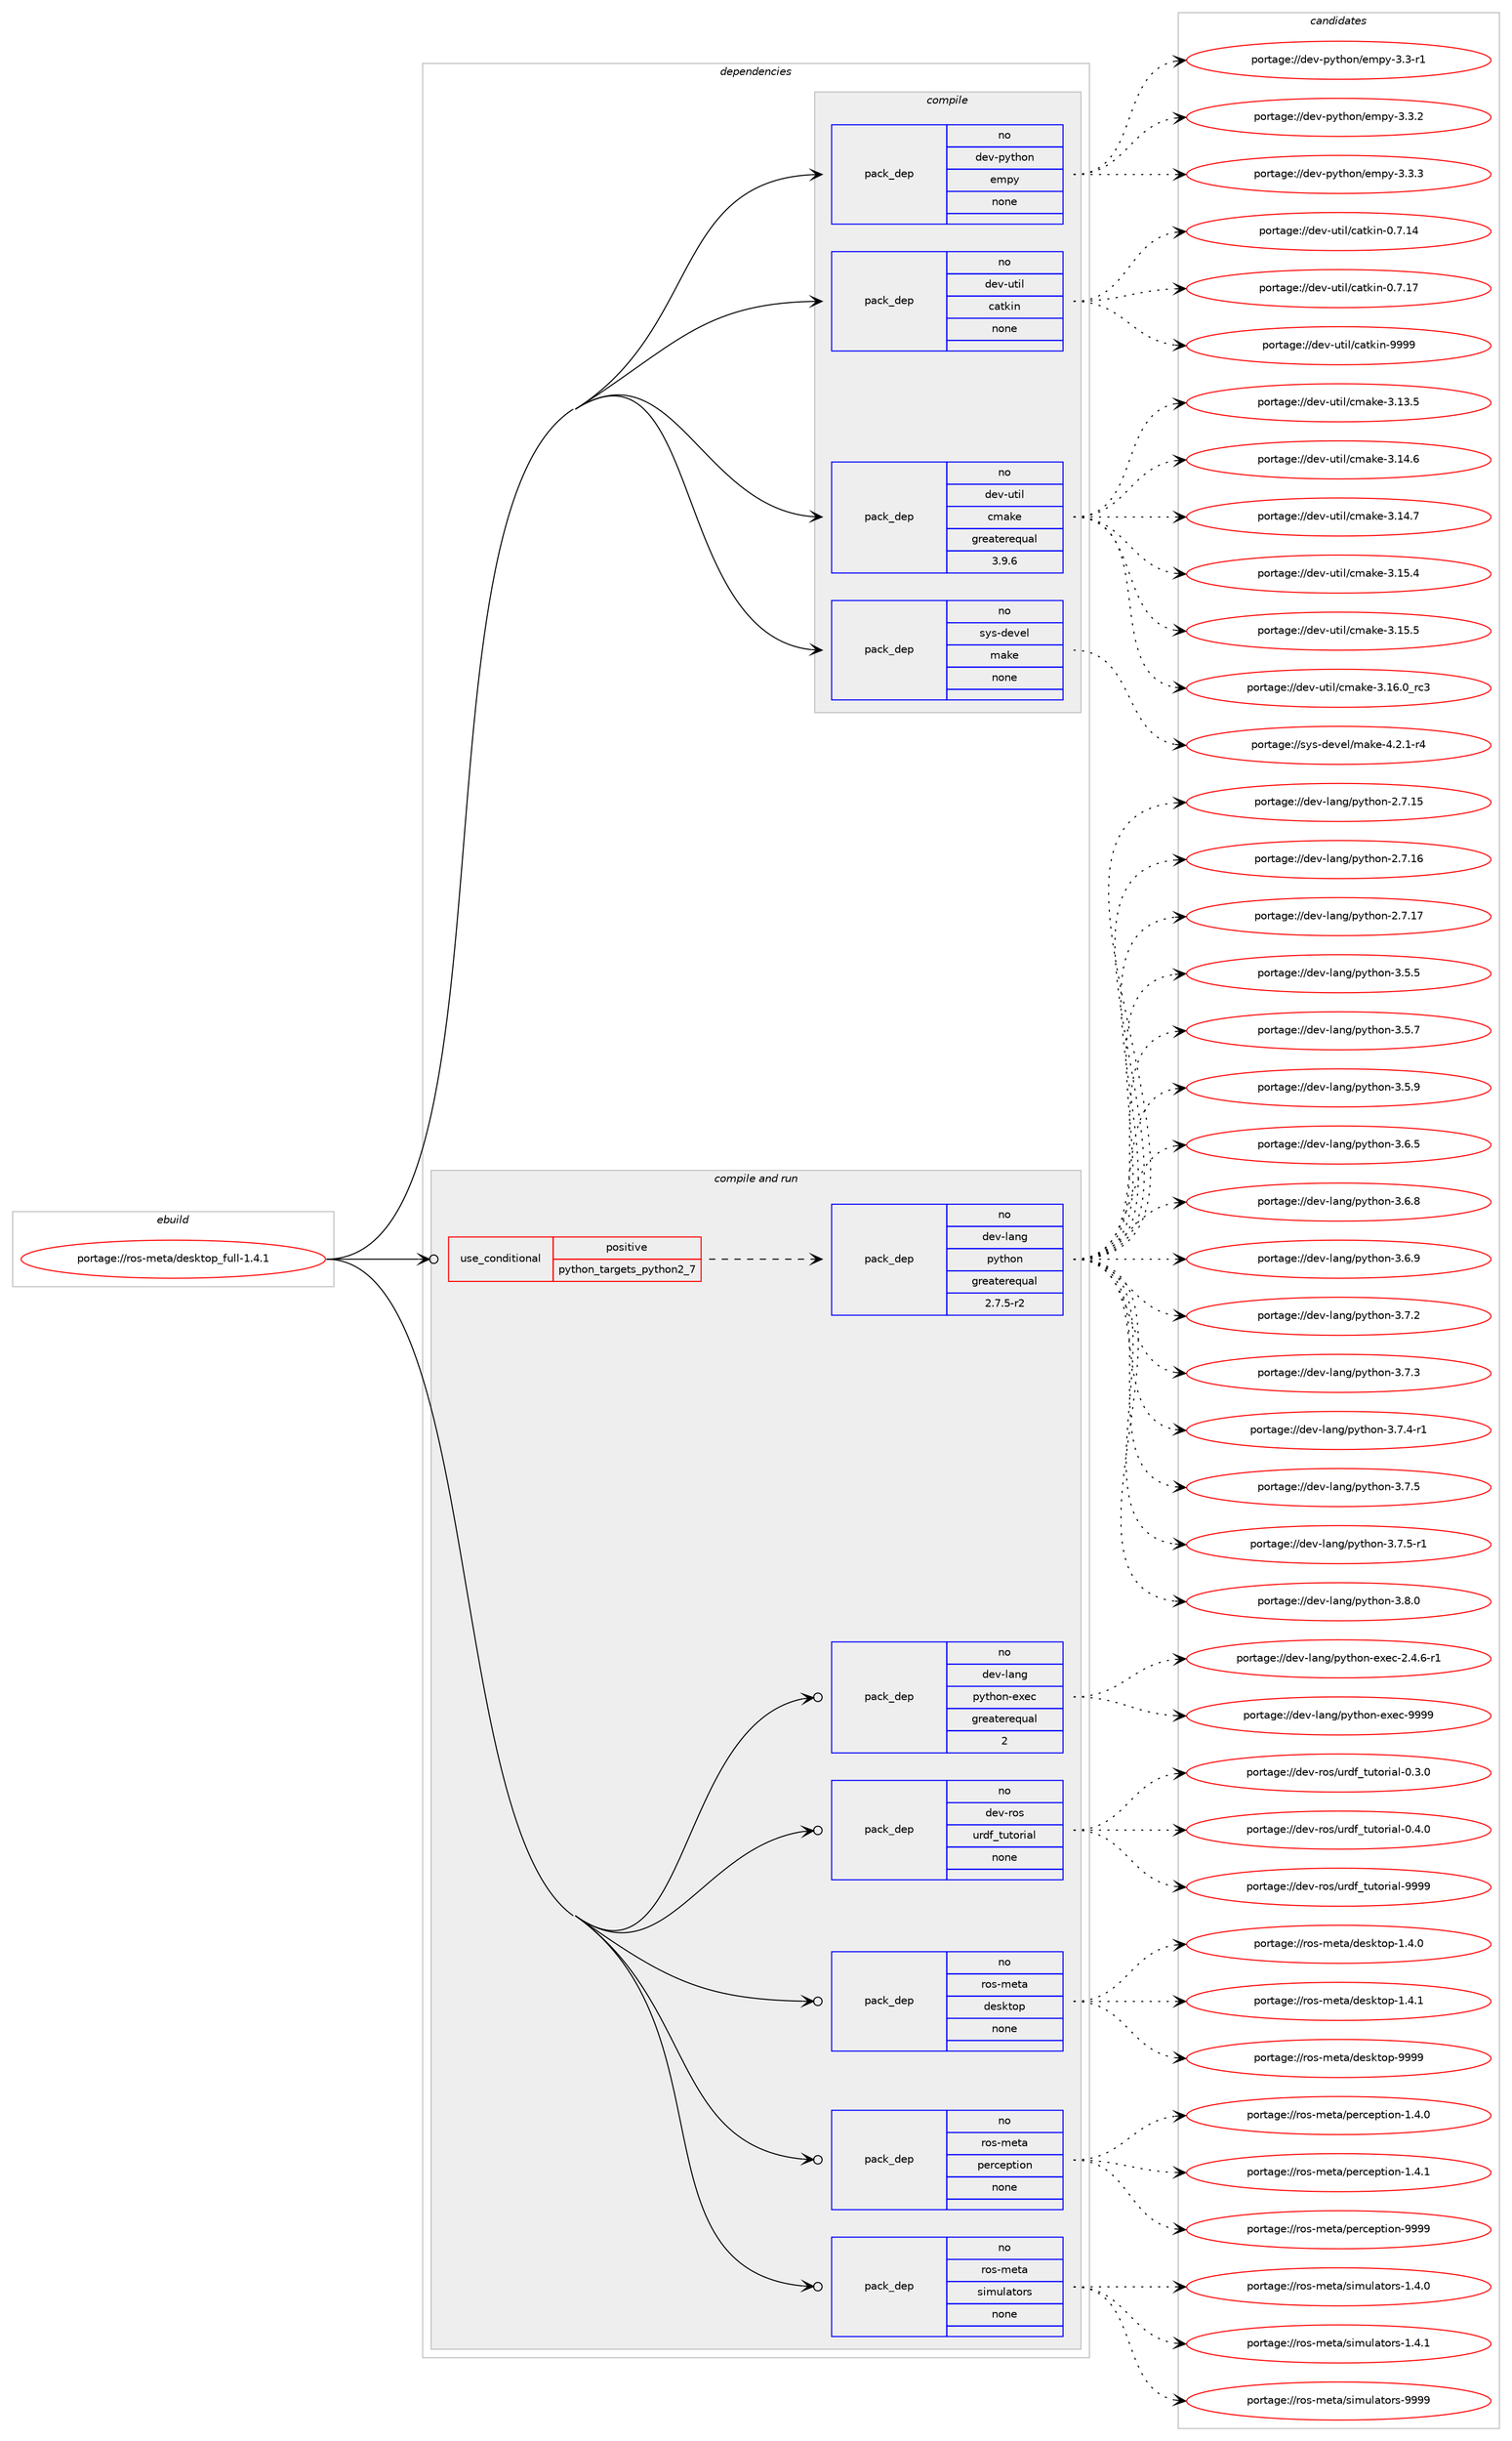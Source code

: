 digraph prolog {

# *************
# Graph options
# *************

newrank=true;
concentrate=true;
compound=true;
graph [rankdir=LR,fontname=Helvetica,fontsize=10,ranksep=1.5];#, ranksep=2.5, nodesep=0.2];
edge  [arrowhead=vee];
node  [fontname=Helvetica,fontsize=10];

# **********
# The ebuild
# **********

subgraph cluster_leftcol {
color=gray;
rank=same;
label=<<i>ebuild</i>>;
id [label="portage://ros-meta/desktop_full-1.4.1", color=red, width=4, href="../ros-meta/desktop_full-1.4.1.svg"];
}

# ****************
# The dependencies
# ****************

subgraph cluster_midcol {
color=gray;
label=<<i>dependencies</i>>;
subgraph cluster_compile {
fillcolor="#eeeeee";
style=filled;
label=<<i>compile</i>>;
subgraph pack278031 {
dependency379230 [label=<<TABLE BORDER="0" CELLBORDER="1" CELLSPACING="0" CELLPADDING="4" WIDTH="220"><TR><TD ROWSPAN="6" CELLPADDING="30">pack_dep</TD></TR><TR><TD WIDTH="110">no</TD></TR><TR><TD>dev-python</TD></TR><TR><TD>empy</TD></TR><TR><TD>none</TD></TR><TR><TD></TD></TR></TABLE>>, shape=none, color=blue];
}
id:e -> dependency379230:w [weight=20,style="solid",arrowhead="vee"];
subgraph pack278032 {
dependency379231 [label=<<TABLE BORDER="0" CELLBORDER="1" CELLSPACING="0" CELLPADDING="4" WIDTH="220"><TR><TD ROWSPAN="6" CELLPADDING="30">pack_dep</TD></TR><TR><TD WIDTH="110">no</TD></TR><TR><TD>dev-util</TD></TR><TR><TD>catkin</TD></TR><TR><TD>none</TD></TR><TR><TD></TD></TR></TABLE>>, shape=none, color=blue];
}
id:e -> dependency379231:w [weight=20,style="solid",arrowhead="vee"];
subgraph pack278033 {
dependency379232 [label=<<TABLE BORDER="0" CELLBORDER="1" CELLSPACING="0" CELLPADDING="4" WIDTH="220"><TR><TD ROWSPAN="6" CELLPADDING="30">pack_dep</TD></TR><TR><TD WIDTH="110">no</TD></TR><TR><TD>dev-util</TD></TR><TR><TD>cmake</TD></TR><TR><TD>greaterequal</TD></TR><TR><TD>3.9.6</TD></TR></TABLE>>, shape=none, color=blue];
}
id:e -> dependency379232:w [weight=20,style="solid",arrowhead="vee"];
subgraph pack278034 {
dependency379233 [label=<<TABLE BORDER="0" CELLBORDER="1" CELLSPACING="0" CELLPADDING="4" WIDTH="220"><TR><TD ROWSPAN="6" CELLPADDING="30">pack_dep</TD></TR><TR><TD WIDTH="110">no</TD></TR><TR><TD>sys-devel</TD></TR><TR><TD>make</TD></TR><TR><TD>none</TD></TR><TR><TD></TD></TR></TABLE>>, shape=none, color=blue];
}
id:e -> dependency379233:w [weight=20,style="solid",arrowhead="vee"];
}
subgraph cluster_compileandrun {
fillcolor="#eeeeee";
style=filled;
label=<<i>compile and run</i>>;
subgraph cond94779 {
dependency379234 [label=<<TABLE BORDER="0" CELLBORDER="1" CELLSPACING="0" CELLPADDING="4"><TR><TD ROWSPAN="3" CELLPADDING="10">use_conditional</TD></TR><TR><TD>positive</TD></TR><TR><TD>python_targets_python2_7</TD></TR></TABLE>>, shape=none, color=red];
subgraph pack278035 {
dependency379235 [label=<<TABLE BORDER="0" CELLBORDER="1" CELLSPACING="0" CELLPADDING="4" WIDTH="220"><TR><TD ROWSPAN="6" CELLPADDING="30">pack_dep</TD></TR><TR><TD WIDTH="110">no</TD></TR><TR><TD>dev-lang</TD></TR><TR><TD>python</TD></TR><TR><TD>greaterequal</TD></TR><TR><TD>2.7.5-r2</TD></TR></TABLE>>, shape=none, color=blue];
}
dependency379234:e -> dependency379235:w [weight=20,style="dashed",arrowhead="vee"];
}
id:e -> dependency379234:w [weight=20,style="solid",arrowhead="odotvee"];
subgraph pack278036 {
dependency379236 [label=<<TABLE BORDER="0" CELLBORDER="1" CELLSPACING="0" CELLPADDING="4" WIDTH="220"><TR><TD ROWSPAN="6" CELLPADDING="30">pack_dep</TD></TR><TR><TD WIDTH="110">no</TD></TR><TR><TD>dev-lang</TD></TR><TR><TD>python-exec</TD></TR><TR><TD>greaterequal</TD></TR><TR><TD>2</TD></TR></TABLE>>, shape=none, color=blue];
}
id:e -> dependency379236:w [weight=20,style="solid",arrowhead="odotvee"];
subgraph pack278037 {
dependency379237 [label=<<TABLE BORDER="0" CELLBORDER="1" CELLSPACING="0" CELLPADDING="4" WIDTH="220"><TR><TD ROWSPAN="6" CELLPADDING="30">pack_dep</TD></TR><TR><TD WIDTH="110">no</TD></TR><TR><TD>dev-ros</TD></TR><TR><TD>urdf_tutorial</TD></TR><TR><TD>none</TD></TR><TR><TD></TD></TR></TABLE>>, shape=none, color=blue];
}
id:e -> dependency379237:w [weight=20,style="solid",arrowhead="odotvee"];
subgraph pack278038 {
dependency379238 [label=<<TABLE BORDER="0" CELLBORDER="1" CELLSPACING="0" CELLPADDING="4" WIDTH="220"><TR><TD ROWSPAN="6" CELLPADDING="30">pack_dep</TD></TR><TR><TD WIDTH="110">no</TD></TR><TR><TD>ros-meta</TD></TR><TR><TD>desktop</TD></TR><TR><TD>none</TD></TR><TR><TD></TD></TR></TABLE>>, shape=none, color=blue];
}
id:e -> dependency379238:w [weight=20,style="solid",arrowhead="odotvee"];
subgraph pack278039 {
dependency379239 [label=<<TABLE BORDER="0" CELLBORDER="1" CELLSPACING="0" CELLPADDING="4" WIDTH="220"><TR><TD ROWSPAN="6" CELLPADDING="30">pack_dep</TD></TR><TR><TD WIDTH="110">no</TD></TR><TR><TD>ros-meta</TD></TR><TR><TD>perception</TD></TR><TR><TD>none</TD></TR><TR><TD></TD></TR></TABLE>>, shape=none, color=blue];
}
id:e -> dependency379239:w [weight=20,style="solid",arrowhead="odotvee"];
subgraph pack278040 {
dependency379240 [label=<<TABLE BORDER="0" CELLBORDER="1" CELLSPACING="0" CELLPADDING="4" WIDTH="220"><TR><TD ROWSPAN="6" CELLPADDING="30">pack_dep</TD></TR><TR><TD WIDTH="110">no</TD></TR><TR><TD>ros-meta</TD></TR><TR><TD>simulators</TD></TR><TR><TD>none</TD></TR><TR><TD></TD></TR></TABLE>>, shape=none, color=blue];
}
id:e -> dependency379240:w [weight=20,style="solid",arrowhead="odotvee"];
}
subgraph cluster_run {
fillcolor="#eeeeee";
style=filled;
label=<<i>run</i>>;
}
}

# **************
# The candidates
# **************

subgraph cluster_choices {
rank=same;
color=gray;
label=<<i>candidates</i>>;

subgraph choice278031 {
color=black;
nodesep=1;
choiceportage1001011184511212111610411111047101109112121455146514511449 [label="portage://dev-python/empy-3.3-r1", color=red, width=4,href="../dev-python/empy-3.3-r1.svg"];
choiceportage1001011184511212111610411111047101109112121455146514650 [label="portage://dev-python/empy-3.3.2", color=red, width=4,href="../dev-python/empy-3.3.2.svg"];
choiceportage1001011184511212111610411111047101109112121455146514651 [label="portage://dev-python/empy-3.3.3", color=red, width=4,href="../dev-python/empy-3.3.3.svg"];
dependency379230:e -> choiceportage1001011184511212111610411111047101109112121455146514511449:w [style=dotted,weight="100"];
dependency379230:e -> choiceportage1001011184511212111610411111047101109112121455146514650:w [style=dotted,weight="100"];
dependency379230:e -> choiceportage1001011184511212111610411111047101109112121455146514651:w [style=dotted,weight="100"];
}
subgraph choice278032 {
color=black;
nodesep=1;
choiceportage1001011184511711610510847999711610710511045484655464952 [label="portage://dev-util/catkin-0.7.14", color=red, width=4,href="../dev-util/catkin-0.7.14.svg"];
choiceportage1001011184511711610510847999711610710511045484655464955 [label="portage://dev-util/catkin-0.7.17", color=red, width=4,href="../dev-util/catkin-0.7.17.svg"];
choiceportage100101118451171161051084799971161071051104557575757 [label="portage://dev-util/catkin-9999", color=red, width=4,href="../dev-util/catkin-9999.svg"];
dependency379231:e -> choiceportage1001011184511711610510847999711610710511045484655464952:w [style=dotted,weight="100"];
dependency379231:e -> choiceportage1001011184511711610510847999711610710511045484655464955:w [style=dotted,weight="100"];
dependency379231:e -> choiceportage100101118451171161051084799971161071051104557575757:w [style=dotted,weight="100"];
}
subgraph choice278033 {
color=black;
nodesep=1;
choiceportage1001011184511711610510847991099710710145514649514653 [label="portage://dev-util/cmake-3.13.5", color=red, width=4,href="../dev-util/cmake-3.13.5.svg"];
choiceportage1001011184511711610510847991099710710145514649524654 [label="portage://dev-util/cmake-3.14.6", color=red, width=4,href="../dev-util/cmake-3.14.6.svg"];
choiceportage1001011184511711610510847991099710710145514649524655 [label="portage://dev-util/cmake-3.14.7", color=red, width=4,href="../dev-util/cmake-3.14.7.svg"];
choiceportage1001011184511711610510847991099710710145514649534652 [label="portage://dev-util/cmake-3.15.4", color=red, width=4,href="../dev-util/cmake-3.15.4.svg"];
choiceportage1001011184511711610510847991099710710145514649534653 [label="portage://dev-util/cmake-3.15.5", color=red, width=4,href="../dev-util/cmake-3.15.5.svg"];
choiceportage1001011184511711610510847991099710710145514649544648951149951 [label="portage://dev-util/cmake-3.16.0_rc3", color=red, width=4,href="../dev-util/cmake-3.16.0_rc3.svg"];
dependency379232:e -> choiceportage1001011184511711610510847991099710710145514649514653:w [style=dotted,weight="100"];
dependency379232:e -> choiceportage1001011184511711610510847991099710710145514649524654:w [style=dotted,weight="100"];
dependency379232:e -> choiceportage1001011184511711610510847991099710710145514649524655:w [style=dotted,weight="100"];
dependency379232:e -> choiceportage1001011184511711610510847991099710710145514649534652:w [style=dotted,weight="100"];
dependency379232:e -> choiceportage1001011184511711610510847991099710710145514649534653:w [style=dotted,weight="100"];
dependency379232:e -> choiceportage1001011184511711610510847991099710710145514649544648951149951:w [style=dotted,weight="100"];
}
subgraph choice278034 {
color=black;
nodesep=1;
choiceportage1151211154510010111810110847109971071014552465046494511452 [label="portage://sys-devel/make-4.2.1-r4", color=red, width=4,href="../sys-devel/make-4.2.1-r4.svg"];
dependency379233:e -> choiceportage1151211154510010111810110847109971071014552465046494511452:w [style=dotted,weight="100"];
}
subgraph choice278035 {
color=black;
nodesep=1;
choiceportage10010111845108971101034711212111610411111045504655464953 [label="portage://dev-lang/python-2.7.15", color=red, width=4,href="../dev-lang/python-2.7.15.svg"];
choiceportage10010111845108971101034711212111610411111045504655464954 [label="portage://dev-lang/python-2.7.16", color=red, width=4,href="../dev-lang/python-2.7.16.svg"];
choiceportage10010111845108971101034711212111610411111045504655464955 [label="portage://dev-lang/python-2.7.17", color=red, width=4,href="../dev-lang/python-2.7.17.svg"];
choiceportage100101118451089711010347112121116104111110455146534653 [label="portage://dev-lang/python-3.5.5", color=red, width=4,href="../dev-lang/python-3.5.5.svg"];
choiceportage100101118451089711010347112121116104111110455146534655 [label="portage://dev-lang/python-3.5.7", color=red, width=4,href="../dev-lang/python-3.5.7.svg"];
choiceportage100101118451089711010347112121116104111110455146534657 [label="portage://dev-lang/python-3.5.9", color=red, width=4,href="../dev-lang/python-3.5.9.svg"];
choiceportage100101118451089711010347112121116104111110455146544653 [label="portage://dev-lang/python-3.6.5", color=red, width=4,href="../dev-lang/python-3.6.5.svg"];
choiceportage100101118451089711010347112121116104111110455146544656 [label="portage://dev-lang/python-3.6.8", color=red, width=4,href="../dev-lang/python-3.6.8.svg"];
choiceportage100101118451089711010347112121116104111110455146544657 [label="portage://dev-lang/python-3.6.9", color=red, width=4,href="../dev-lang/python-3.6.9.svg"];
choiceportage100101118451089711010347112121116104111110455146554650 [label="portage://dev-lang/python-3.7.2", color=red, width=4,href="../dev-lang/python-3.7.2.svg"];
choiceportage100101118451089711010347112121116104111110455146554651 [label="portage://dev-lang/python-3.7.3", color=red, width=4,href="../dev-lang/python-3.7.3.svg"];
choiceportage1001011184510897110103471121211161041111104551465546524511449 [label="portage://dev-lang/python-3.7.4-r1", color=red, width=4,href="../dev-lang/python-3.7.4-r1.svg"];
choiceportage100101118451089711010347112121116104111110455146554653 [label="portage://dev-lang/python-3.7.5", color=red, width=4,href="../dev-lang/python-3.7.5.svg"];
choiceportage1001011184510897110103471121211161041111104551465546534511449 [label="portage://dev-lang/python-3.7.5-r1", color=red, width=4,href="../dev-lang/python-3.7.5-r1.svg"];
choiceportage100101118451089711010347112121116104111110455146564648 [label="portage://dev-lang/python-3.8.0", color=red, width=4,href="../dev-lang/python-3.8.0.svg"];
dependency379235:e -> choiceportage10010111845108971101034711212111610411111045504655464953:w [style=dotted,weight="100"];
dependency379235:e -> choiceportage10010111845108971101034711212111610411111045504655464954:w [style=dotted,weight="100"];
dependency379235:e -> choiceportage10010111845108971101034711212111610411111045504655464955:w [style=dotted,weight="100"];
dependency379235:e -> choiceportage100101118451089711010347112121116104111110455146534653:w [style=dotted,weight="100"];
dependency379235:e -> choiceportage100101118451089711010347112121116104111110455146534655:w [style=dotted,weight="100"];
dependency379235:e -> choiceportage100101118451089711010347112121116104111110455146534657:w [style=dotted,weight="100"];
dependency379235:e -> choiceportage100101118451089711010347112121116104111110455146544653:w [style=dotted,weight="100"];
dependency379235:e -> choiceportage100101118451089711010347112121116104111110455146544656:w [style=dotted,weight="100"];
dependency379235:e -> choiceportage100101118451089711010347112121116104111110455146544657:w [style=dotted,weight="100"];
dependency379235:e -> choiceportage100101118451089711010347112121116104111110455146554650:w [style=dotted,weight="100"];
dependency379235:e -> choiceportage100101118451089711010347112121116104111110455146554651:w [style=dotted,weight="100"];
dependency379235:e -> choiceportage1001011184510897110103471121211161041111104551465546524511449:w [style=dotted,weight="100"];
dependency379235:e -> choiceportage100101118451089711010347112121116104111110455146554653:w [style=dotted,weight="100"];
dependency379235:e -> choiceportage1001011184510897110103471121211161041111104551465546534511449:w [style=dotted,weight="100"];
dependency379235:e -> choiceportage100101118451089711010347112121116104111110455146564648:w [style=dotted,weight="100"];
}
subgraph choice278036 {
color=black;
nodesep=1;
choiceportage10010111845108971101034711212111610411111045101120101994550465246544511449 [label="portage://dev-lang/python-exec-2.4.6-r1", color=red, width=4,href="../dev-lang/python-exec-2.4.6-r1.svg"];
choiceportage10010111845108971101034711212111610411111045101120101994557575757 [label="portage://dev-lang/python-exec-9999", color=red, width=4,href="../dev-lang/python-exec-9999.svg"];
dependency379236:e -> choiceportage10010111845108971101034711212111610411111045101120101994550465246544511449:w [style=dotted,weight="100"];
dependency379236:e -> choiceportage10010111845108971101034711212111610411111045101120101994557575757:w [style=dotted,weight="100"];
}
subgraph choice278037 {
color=black;
nodesep=1;
choiceportage10010111845114111115471171141001029511611711611111410597108454846514648 [label="portage://dev-ros/urdf_tutorial-0.3.0", color=red, width=4,href="../dev-ros/urdf_tutorial-0.3.0.svg"];
choiceportage10010111845114111115471171141001029511611711611111410597108454846524648 [label="portage://dev-ros/urdf_tutorial-0.4.0", color=red, width=4,href="../dev-ros/urdf_tutorial-0.4.0.svg"];
choiceportage100101118451141111154711711410010295116117116111114105971084557575757 [label="portage://dev-ros/urdf_tutorial-9999", color=red, width=4,href="../dev-ros/urdf_tutorial-9999.svg"];
dependency379237:e -> choiceportage10010111845114111115471171141001029511611711611111410597108454846514648:w [style=dotted,weight="100"];
dependency379237:e -> choiceportage10010111845114111115471171141001029511611711611111410597108454846524648:w [style=dotted,weight="100"];
dependency379237:e -> choiceportage100101118451141111154711711410010295116117116111114105971084557575757:w [style=dotted,weight="100"];
}
subgraph choice278038 {
color=black;
nodesep=1;
choiceportage114111115451091011169747100101115107116111112454946524648 [label="portage://ros-meta/desktop-1.4.0", color=red, width=4,href="../ros-meta/desktop-1.4.0.svg"];
choiceportage114111115451091011169747100101115107116111112454946524649 [label="portage://ros-meta/desktop-1.4.1", color=red, width=4,href="../ros-meta/desktop-1.4.1.svg"];
choiceportage1141111154510910111697471001011151071161111124557575757 [label="portage://ros-meta/desktop-9999", color=red, width=4,href="../ros-meta/desktop-9999.svg"];
dependency379238:e -> choiceportage114111115451091011169747100101115107116111112454946524648:w [style=dotted,weight="100"];
dependency379238:e -> choiceportage114111115451091011169747100101115107116111112454946524649:w [style=dotted,weight="100"];
dependency379238:e -> choiceportage1141111154510910111697471001011151071161111124557575757:w [style=dotted,weight="100"];
}
subgraph choice278039 {
color=black;
nodesep=1;
choiceportage11411111545109101116974711210111499101112116105111110454946524648 [label="portage://ros-meta/perception-1.4.0", color=red, width=4,href="../ros-meta/perception-1.4.0.svg"];
choiceportage11411111545109101116974711210111499101112116105111110454946524649 [label="portage://ros-meta/perception-1.4.1", color=red, width=4,href="../ros-meta/perception-1.4.1.svg"];
choiceportage114111115451091011169747112101114991011121161051111104557575757 [label="portage://ros-meta/perception-9999", color=red, width=4,href="../ros-meta/perception-9999.svg"];
dependency379239:e -> choiceportage11411111545109101116974711210111499101112116105111110454946524648:w [style=dotted,weight="100"];
dependency379239:e -> choiceportage11411111545109101116974711210111499101112116105111110454946524649:w [style=dotted,weight="100"];
dependency379239:e -> choiceportage114111115451091011169747112101114991011121161051111104557575757:w [style=dotted,weight="100"];
}
subgraph choice278040 {
color=black;
nodesep=1;
choiceportage11411111545109101116974711510510911710897116111114115454946524648 [label="portage://ros-meta/simulators-1.4.0", color=red, width=4,href="../ros-meta/simulators-1.4.0.svg"];
choiceportage11411111545109101116974711510510911710897116111114115454946524649 [label="portage://ros-meta/simulators-1.4.1", color=red, width=4,href="../ros-meta/simulators-1.4.1.svg"];
choiceportage114111115451091011169747115105109117108971161111141154557575757 [label="portage://ros-meta/simulators-9999", color=red, width=4,href="../ros-meta/simulators-9999.svg"];
dependency379240:e -> choiceportage11411111545109101116974711510510911710897116111114115454946524648:w [style=dotted,weight="100"];
dependency379240:e -> choiceportage11411111545109101116974711510510911710897116111114115454946524649:w [style=dotted,weight="100"];
dependency379240:e -> choiceportage114111115451091011169747115105109117108971161111141154557575757:w [style=dotted,weight="100"];
}
}

}
